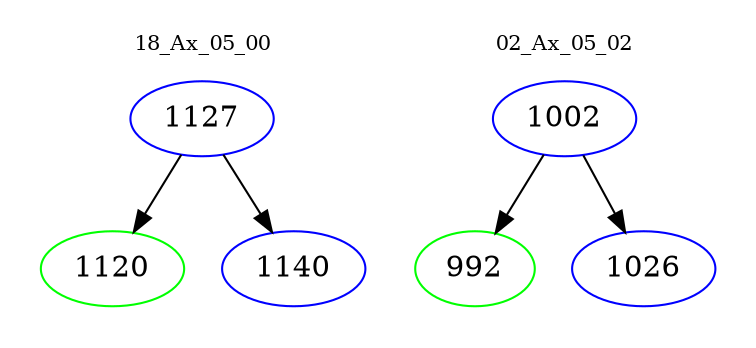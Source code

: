 digraph{
subgraph cluster_0 {
color = white
label = "18_Ax_05_00";
fontsize=10;
T0_1127 [label="1127", color="blue"]
T0_1127 -> T0_1120 [color="black"]
T0_1120 [label="1120", color="green"]
T0_1127 -> T0_1140 [color="black"]
T0_1140 [label="1140", color="blue"]
}
subgraph cluster_1 {
color = white
label = "02_Ax_05_02";
fontsize=10;
T1_1002 [label="1002", color="blue"]
T1_1002 -> T1_992 [color="black"]
T1_992 [label="992", color="green"]
T1_1002 -> T1_1026 [color="black"]
T1_1026 [label="1026", color="blue"]
}
}
